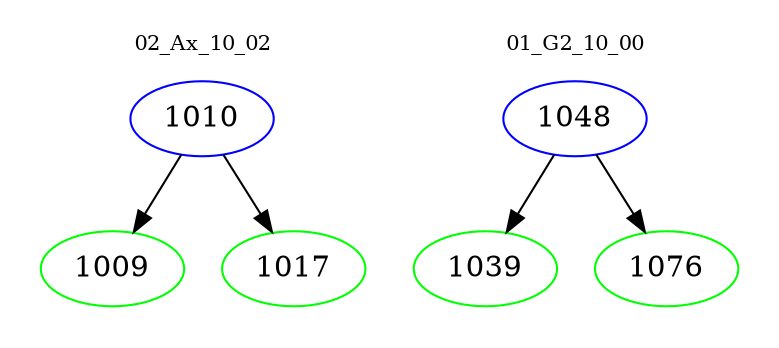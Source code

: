 digraph{
subgraph cluster_0 {
color = white
label = "02_Ax_10_02";
fontsize=10;
T0_1010 [label="1010", color="blue"]
T0_1010 -> T0_1009 [color="black"]
T0_1009 [label="1009", color="green"]
T0_1010 -> T0_1017 [color="black"]
T0_1017 [label="1017", color="green"]
}
subgraph cluster_1 {
color = white
label = "01_G2_10_00";
fontsize=10;
T1_1048 [label="1048", color="blue"]
T1_1048 -> T1_1039 [color="black"]
T1_1039 [label="1039", color="green"]
T1_1048 -> T1_1076 [color="black"]
T1_1076 [label="1076", color="green"]
}
}
